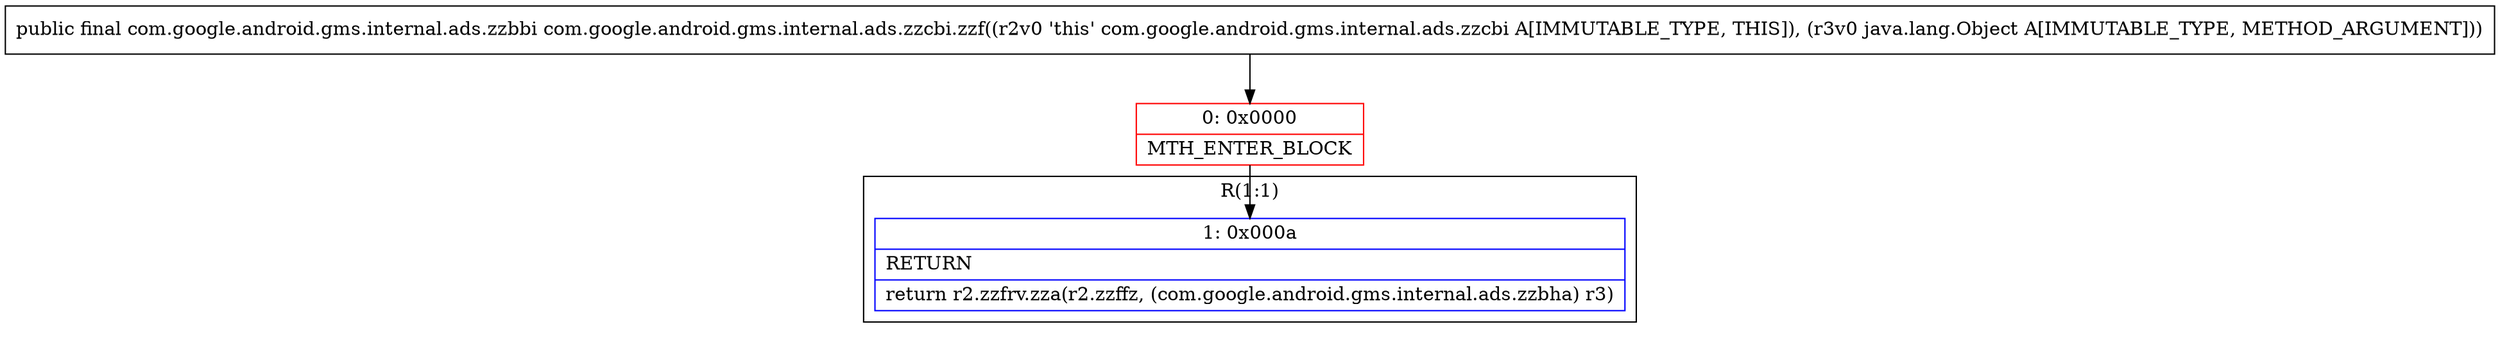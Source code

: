 digraph "CFG forcom.google.android.gms.internal.ads.zzcbi.zzf(Ljava\/lang\/Object;)Lcom\/google\/android\/gms\/internal\/ads\/zzbbi;" {
subgraph cluster_Region_1696060892 {
label = "R(1:1)";
node [shape=record,color=blue];
Node_1 [shape=record,label="{1\:\ 0x000a|RETURN\l|return r2.zzfrv.zza(r2.zzffz, (com.google.android.gms.internal.ads.zzbha) r3)\l}"];
}
Node_0 [shape=record,color=red,label="{0\:\ 0x0000|MTH_ENTER_BLOCK\l}"];
MethodNode[shape=record,label="{public final com.google.android.gms.internal.ads.zzbbi com.google.android.gms.internal.ads.zzcbi.zzf((r2v0 'this' com.google.android.gms.internal.ads.zzcbi A[IMMUTABLE_TYPE, THIS]), (r3v0 java.lang.Object A[IMMUTABLE_TYPE, METHOD_ARGUMENT])) }"];
MethodNode -> Node_0;
Node_0 -> Node_1;
}

